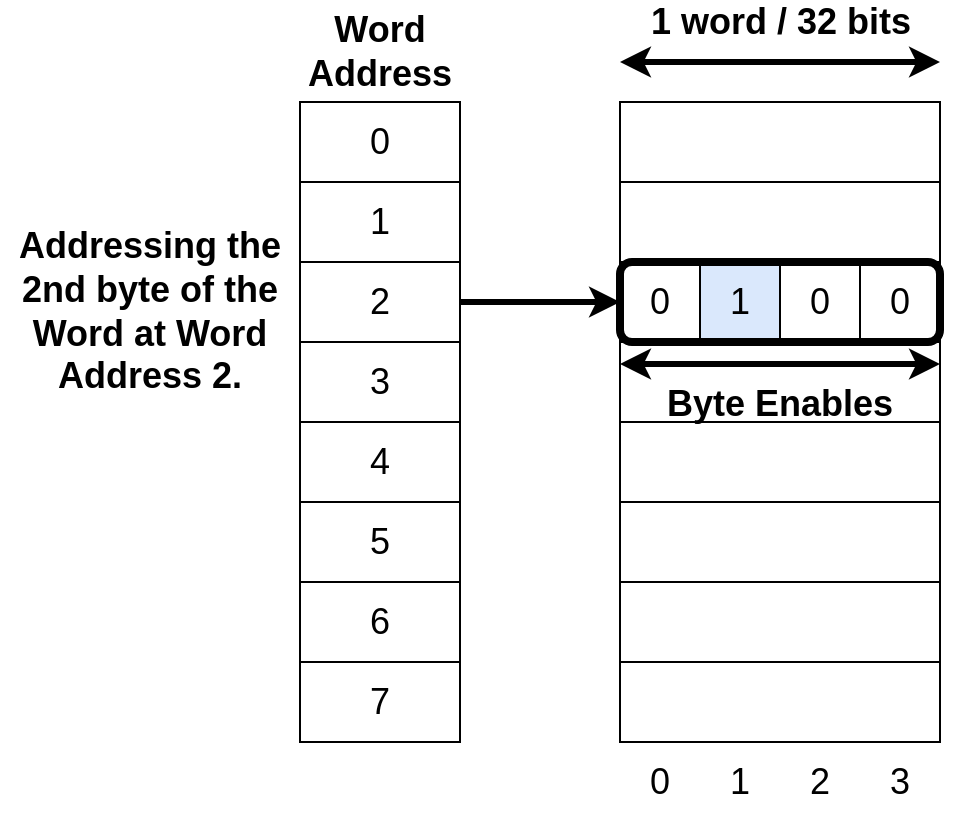 <mxfile version="19.0.3" type="device"><diagram id="SHTTDnlY7sVdoJ8lpnd5" name="Page-1"><mxGraphModel dx="1038" dy="641" grid="1" gridSize="10" guides="1" tooltips="1" connect="1" arrows="1" fold="1" page="1" pageScale="1" pageWidth="850" pageHeight="1100" math="0" shadow="0"><root><mxCell id="0"/><mxCell id="1" parent="0"/><mxCell id="U0_mzsT1lySVXdvrkIc9-57" value="" style="group" vertex="1" connectable="0" parent="1"><mxGeometry x="570" y="40" width="470" height="360" as="geometry"/></mxCell><mxCell id="U0_mzsT1lySVXdvrkIc9-29" value="" style="rounded=0;whiteSpace=wrap;html=1;fontSize=18;" vertex="1" parent="U0_mzsT1lySVXdvrkIc9-57"><mxGeometry x="310" y="40" width="160" height="40" as="geometry"/></mxCell><mxCell id="U0_mzsT1lySVXdvrkIc9-30" value="1 word / 32 bits" style="endArrow=classic;startArrow=classic;html=1;rounded=0;fontSize=18;fontStyle=1;strokeWidth=3;" edge="1" parent="U0_mzsT1lySVXdvrkIc9-57"><mxGeometry y="20" width="50" height="50" relative="1" as="geometry"><mxPoint x="310" y="20" as="sourcePoint"/><mxPoint x="470" y="20" as="targetPoint"/><Array as="points"><mxPoint x="360" y="20"/></Array><mxPoint as="offset"/></mxGeometry></mxCell><mxCell id="U0_mzsT1lySVXdvrkIc9-31" value="" style="rounded=0;whiteSpace=wrap;html=1;fontSize=18;" vertex="1" parent="U0_mzsT1lySVXdvrkIc9-57"><mxGeometry x="310" y="80" width="160" height="40" as="geometry"/></mxCell><mxCell id="U0_mzsT1lySVXdvrkIc9-32" value="" style="rounded=0;whiteSpace=wrap;html=1;fontSize=18;fillColor=#dae8fc;strokeColor=#000000;" vertex="1" parent="U0_mzsT1lySVXdvrkIc9-57"><mxGeometry x="310" y="120" width="160" height="40" as="geometry"/></mxCell><mxCell id="U0_mzsT1lySVXdvrkIc9-33" value="" style="rounded=0;whiteSpace=wrap;html=1;fontSize=18;" vertex="1" parent="U0_mzsT1lySVXdvrkIc9-57"><mxGeometry x="310" y="160" width="160" height="40" as="geometry"/></mxCell><mxCell id="U0_mzsT1lySVXdvrkIc9-34" value="" style="rounded=0;whiteSpace=wrap;html=1;fontSize=18;" vertex="1" parent="U0_mzsT1lySVXdvrkIc9-57"><mxGeometry x="310" y="200" width="160" height="40" as="geometry"/></mxCell><mxCell id="U0_mzsT1lySVXdvrkIc9-35" value="" style="rounded=0;whiteSpace=wrap;html=1;fontSize=18;" vertex="1" parent="U0_mzsT1lySVXdvrkIc9-57"><mxGeometry x="310" y="240" width="160" height="40" as="geometry"/></mxCell><mxCell id="U0_mzsT1lySVXdvrkIc9-36" value="" style="rounded=0;whiteSpace=wrap;html=1;fontSize=18;" vertex="1" parent="U0_mzsT1lySVXdvrkIc9-57"><mxGeometry x="310" y="280" width="160" height="40" as="geometry"/></mxCell><mxCell id="U0_mzsT1lySVXdvrkIc9-37" value="" style="rounded=0;whiteSpace=wrap;html=1;fontSize=18;" vertex="1" parent="U0_mzsT1lySVXdvrkIc9-57"><mxGeometry x="310" y="320" width="160" height="40" as="geometry"/></mxCell><mxCell id="U0_mzsT1lySVXdvrkIc9-38" value="0" style="rounded=0;whiteSpace=wrap;html=1;fontSize=18;" vertex="1" parent="U0_mzsT1lySVXdvrkIc9-57"><mxGeometry x="150" y="40" width="80" height="40" as="geometry"/></mxCell><mxCell id="U0_mzsT1lySVXdvrkIc9-39" value="1" style="rounded=0;whiteSpace=wrap;html=1;fontSize=18;" vertex="1" parent="U0_mzsT1lySVXdvrkIc9-57"><mxGeometry x="150" y="80" width="80" height="40" as="geometry"/></mxCell><mxCell id="U0_mzsT1lySVXdvrkIc9-40" value="2" style="rounded=0;whiteSpace=wrap;html=1;fontSize=18;" vertex="1" parent="U0_mzsT1lySVXdvrkIc9-57"><mxGeometry x="150" y="120" width="80" height="40" as="geometry"/></mxCell><mxCell id="U0_mzsT1lySVXdvrkIc9-41" value="3" style="rounded=0;whiteSpace=wrap;html=1;fontSize=18;" vertex="1" parent="U0_mzsT1lySVXdvrkIc9-57"><mxGeometry x="150" y="160" width="80" height="40" as="geometry"/></mxCell><mxCell id="U0_mzsT1lySVXdvrkIc9-42" value="4" style="rounded=0;whiteSpace=wrap;html=1;fontSize=18;" vertex="1" parent="U0_mzsT1lySVXdvrkIc9-57"><mxGeometry x="150" y="200" width="80" height="40" as="geometry"/></mxCell><mxCell id="U0_mzsT1lySVXdvrkIc9-43" value="5" style="rounded=0;whiteSpace=wrap;html=1;fontSize=18;" vertex="1" parent="U0_mzsT1lySVXdvrkIc9-57"><mxGeometry x="150" y="240" width="80" height="40" as="geometry"/></mxCell><mxCell id="U0_mzsT1lySVXdvrkIc9-44" value="6" style="rounded=0;whiteSpace=wrap;html=1;fontSize=18;" vertex="1" parent="U0_mzsT1lySVXdvrkIc9-57"><mxGeometry x="150" y="280" width="80" height="40" as="geometry"/></mxCell><mxCell id="U0_mzsT1lySVXdvrkIc9-45" value="7" style="rounded=0;whiteSpace=wrap;html=1;fontSize=18;" vertex="1" parent="U0_mzsT1lySVXdvrkIc9-57"><mxGeometry x="150" y="320" width="80" height="40" as="geometry"/></mxCell><mxCell id="U0_mzsT1lySVXdvrkIc9-46" value="&lt;b style=&quot;font-size: 18px;&quot;&gt;Word Address&lt;/b&gt;" style="text;html=1;strokeColor=none;fillColor=none;align=center;verticalAlign=middle;whiteSpace=wrap;rounded=0;fontSize=18;" vertex="1" parent="U0_mzsT1lySVXdvrkIc9-57"><mxGeometry x="160" width="60" height="30" as="geometry"/></mxCell><mxCell id="U0_mzsT1lySVXdvrkIc9-47" value="" style="endArrow=classic;html=1;rounded=0;fontSize=18;strokeWidth=3;entryX=0;entryY=0.5;entryDx=0;entryDy=0;exitX=1;exitY=0.5;exitDx=0;exitDy=0;" edge="1" parent="U0_mzsT1lySVXdvrkIc9-57" source="U0_mzsT1lySVXdvrkIc9-40" target="U0_mzsT1lySVXdvrkIc9-32"><mxGeometry width="50" height="50" relative="1" as="geometry"><mxPoint x="230" y="220" as="sourcePoint"/><mxPoint x="360" y="170" as="targetPoint"/></mxGeometry></mxCell><mxCell id="U0_mzsT1lySVXdvrkIc9-56" value="Addressing the 2nd byte of the Word at Word Address 2." style="text;html=1;strokeColor=none;fillColor=none;align=center;verticalAlign=middle;whiteSpace=wrap;rounded=0;fontSize=18;fontStyle=1" vertex="1" parent="U0_mzsT1lySVXdvrkIc9-57"><mxGeometry y="130" width="150" height="30" as="geometry"/></mxCell><mxCell id="U0_mzsT1lySVXdvrkIc9-48" value="" style="group" vertex="1" connectable="0" parent="U0_mzsT1lySVXdvrkIc9-57"><mxGeometry x="310" y="120" width="160" height="86" as="geometry"/></mxCell><mxCell id="U0_mzsT1lySVXdvrkIc9-54" value="0" style="rounded=0;whiteSpace=wrap;html=1;fontSize=18;strokeWidth=1;" vertex="1" parent="U0_mzsT1lySVXdvrkIc9-48"><mxGeometry x="120" width="40" height="40" as="geometry"/></mxCell><mxCell id="U0_mzsT1lySVXdvrkIc9-53" value="0" style="rounded=0;whiteSpace=wrap;html=1;fontSize=18;strokeWidth=1;" vertex="1" parent="U0_mzsT1lySVXdvrkIc9-48"><mxGeometry x="80" width="40" height="40" as="geometry"/></mxCell><mxCell id="U0_mzsT1lySVXdvrkIc9-51" value="0" style="rounded=0;whiteSpace=wrap;html=1;fontSize=18;strokeWidth=1;" vertex="1" parent="U0_mzsT1lySVXdvrkIc9-48"><mxGeometry width="40" height="40" as="geometry"/></mxCell><mxCell id="U0_mzsT1lySVXdvrkIc9-52" value="1" style="rounded=0;whiteSpace=wrap;html=1;fontSize=18;strokeColor=none;strokeWidth=1;fillColor=none;gradientColor=none;" vertex="1" parent="U0_mzsT1lySVXdvrkIc9-48"><mxGeometry x="40" width="40" height="40" as="geometry"/></mxCell><mxCell id="U0_mzsT1lySVXdvrkIc9-49" value="" style="rounded=1;whiteSpace=wrap;html=1;fontSize=18;strokeWidth=4;fillColor=none;" vertex="1" parent="U0_mzsT1lySVXdvrkIc9-48"><mxGeometry width="160" height="40" as="geometry"/></mxCell><mxCell id="U0_mzsT1lySVXdvrkIc9-50" value="Byte Enables" style="text;html=1;strokeColor=none;fillColor=none;align=center;verticalAlign=middle;whiteSpace=wrap;rounded=0;fontSize=18;fontStyle=1" vertex="1" parent="U0_mzsT1lySVXdvrkIc9-48"><mxGeometry x="5" y="56" width="150" height="30" as="geometry"/></mxCell><mxCell id="U0_mzsT1lySVXdvrkIc9-55" value="" style="endArrow=classic;startArrow=classic;html=1;rounded=0;fontSize=18;strokeWidth=3;" edge="1" parent="U0_mzsT1lySVXdvrkIc9-48"><mxGeometry width="50" height="50" relative="1" as="geometry"><mxPoint y="51" as="sourcePoint"/><mxPoint x="160" y="51" as="targetPoint"/></mxGeometry></mxCell><mxCell id="U0_mzsT1lySVXdvrkIc9-62" value="" style="group" vertex="1" connectable="0" parent="1"><mxGeometry x="880" y="400" width="160" height="40" as="geometry"/></mxCell><mxCell id="U0_mzsT1lySVXdvrkIc9-58" value="0" style="rounded=0;whiteSpace=wrap;html=1;fontSize=18;fillColor=none;strokeColor=none;" vertex="1" parent="U0_mzsT1lySVXdvrkIc9-62"><mxGeometry width="40" height="40" as="geometry"/></mxCell><mxCell id="U0_mzsT1lySVXdvrkIc9-59" value="1" style="rounded=0;whiteSpace=wrap;html=1;fontSize=18;fillColor=none;strokeColor=none;" vertex="1" parent="U0_mzsT1lySVXdvrkIc9-62"><mxGeometry x="40" width="40" height="40" as="geometry"/></mxCell><mxCell id="U0_mzsT1lySVXdvrkIc9-60" value="2" style="rounded=0;whiteSpace=wrap;html=1;fontSize=18;fillColor=none;strokeColor=none;" vertex="1" parent="U0_mzsT1lySVXdvrkIc9-62"><mxGeometry x="80" width="40" height="40" as="geometry"/></mxCell><mxCell id="U0_mzsT1lySVXdvrkIc9-61" value="3" style="rounded=0;whiteSpace=wrap;html=1;fontSize=18;fillColor=none;strokeColor=none;" vertex="1" parent="U0_mzsT1lySVXdvrkIc9-62"><mxGeometry x="120" width="40" height="40" as="geometry"/></mxCell></root></mxGraphModel></diagram></mxfile>